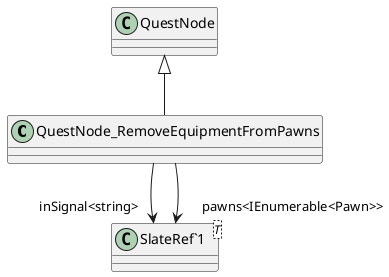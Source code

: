 @startuml
class QuestNode_RemoveEquipmentFromPawns {
}
class "SlateRef`1"<T> {
}
QuestNode <|-- QuestNode_RemoveEquipmentFromPawns
QuestNode_RemoveEquipmentFromPawns --> "inSignal<string>" "SlateRef`1"
QuestNode_RemoveEquipmentFromPawns --> "pawns<IEnumerable<Pawn>>" "SlateRef`1"
@enduml
